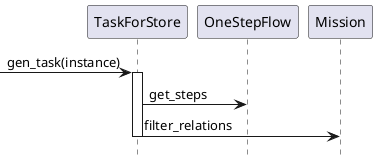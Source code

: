@startuml
hide footbox
[-> TaskForStore: gen_task(instance)
activate TaskForStore
TaskForStore -> OneStepFlow: get_steps
TaskForStore -> Mission: filter_relations
deactivate TaskForStore

@enduml